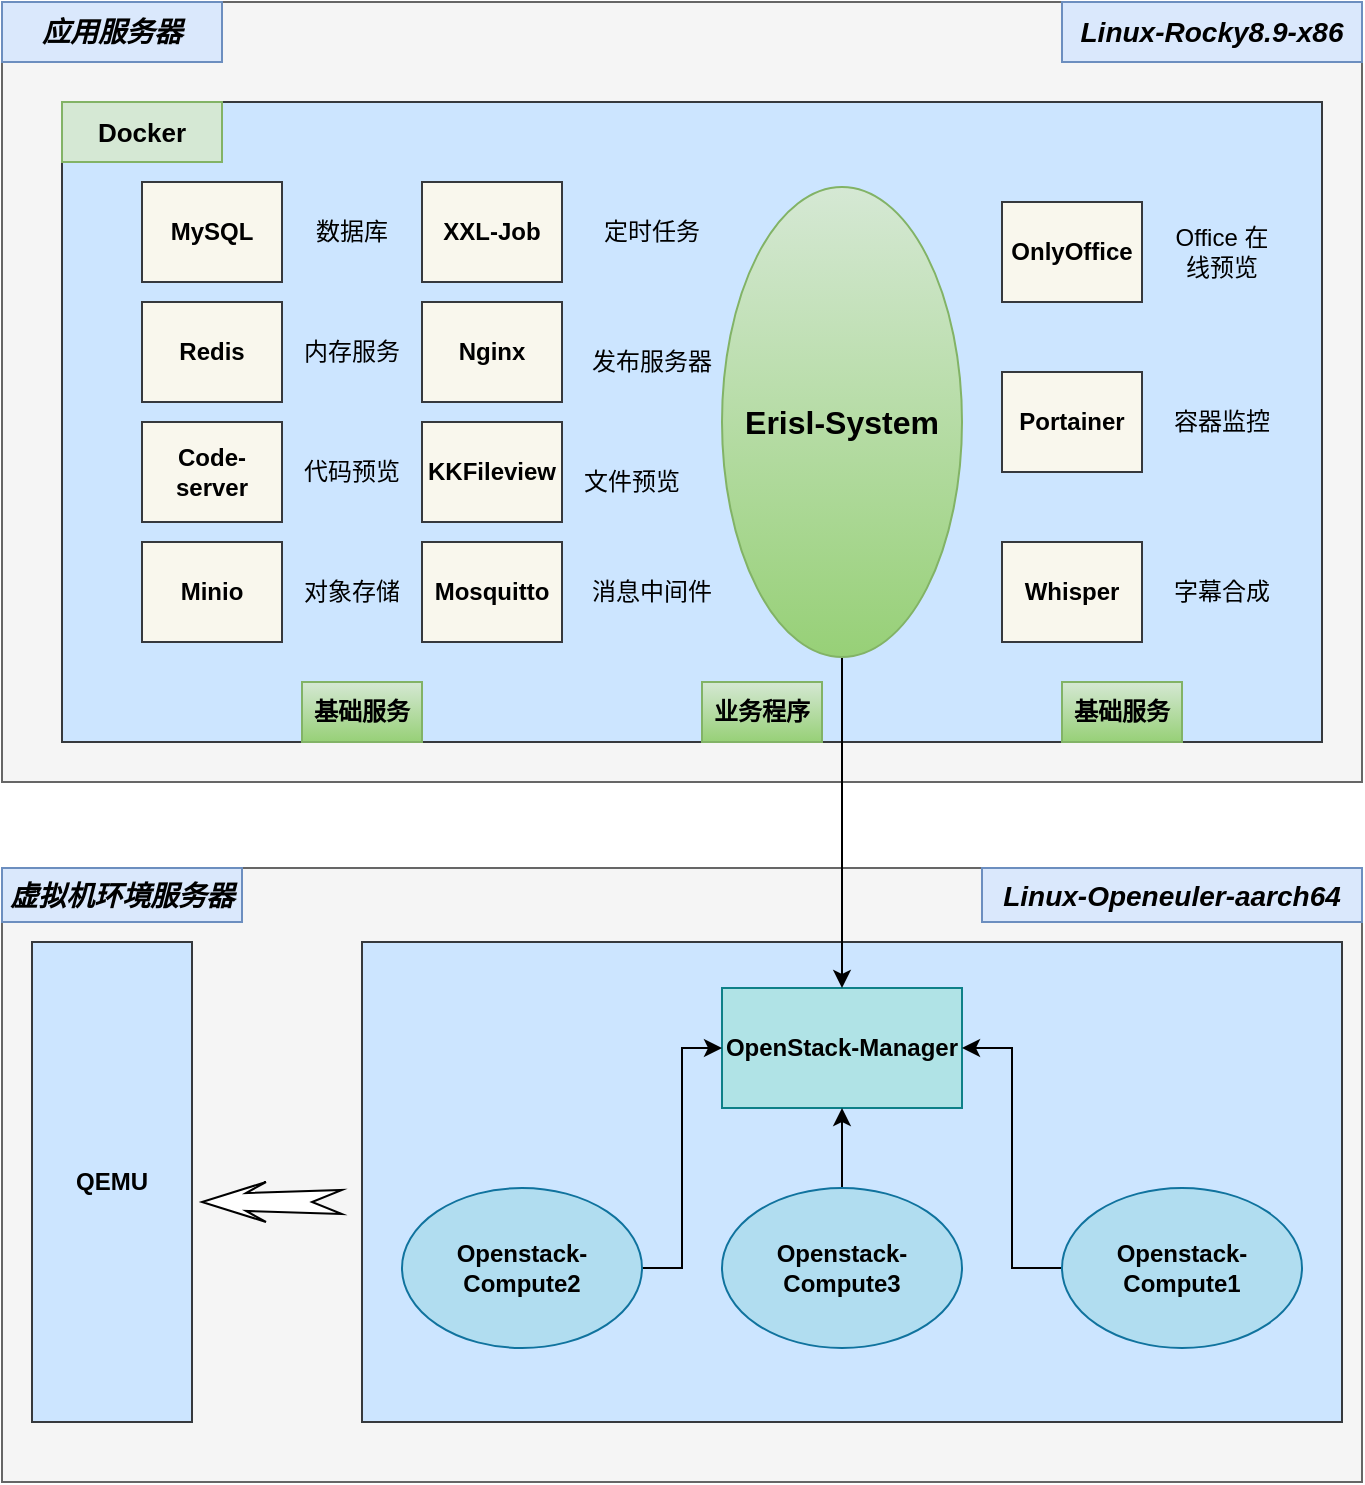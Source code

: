 <mxfile version="22.1.11" type="github">
  <diagram name="第 1 页" id="m1-dV2_KFxs5exQTDVwf">
    <mxGraphModel dx="2074" dy="1132" grid="1" gridSize="10" guides="1" tooltips="1" connect="1" arrows="1" fold="1" page="1" pageScale="1" pageWidth="827" pageHeight="1169" math="0" shadow="0">
      <root>
        <mxCell id="0" />
        <mxCell id="1" parent="0" />
        <mxCell id="02yJ9IpSOkvYp0JPiAUK-52" value="" style="rounded=0;whiteSpace=wrap;html=1;fillColor=#f5f5f5;fontColor=#333333;strokeColor=#666666;" vertex="1" parent="1">
          <mxGeometry x="50" y="553" width="680" height="307" as="geometry" />
        </mxCell>
        <mxCell id="02yJ9IpSOkvYp0JPiAUK-1" value="" style="rounded=0;whiteSpace=wrap;html=1;fillColor=#f5f5f5;fontColor=#333333;strokeColor=#666666;" vertex="1" parent="1">
          <mxGeometry x="50" y="120" width="680" height="390" as="geometry" />
        </mxCell>
        <mxCell id="02yJ9IpSOkvYp0JPiAUK-2" value="" style="rounded=0;whiteSpace=wrap;html=1;fillColor=#cce5ff;strokeColor=#36393d;" vertex="1" parent="1">
          <mxGeometry x="80" y="170" width="630" height="320" as="geometry" />
        </mxCell>
        <mxCell id="02yJ9IpSOkvYp0JPiAUK-3" value="MySQL" style="rounded=0;whiteSpace=wrap;html=1;fillColor=#f9f7ed;strokeColor=#36393d;fontStyle=1" vertex="1" parent="1">
          <mxGeometry x="120" y="210" width="70" height="50" as="geometry" />
        </mxCell>
        <mxCell id="02yJ9IpSOkvYp0JPiAUK-4" value="Redis" style="rounded=0;whiteSpace=wrap;html=1;fillColor=#f9f7ed;strokeColor=#36393d;fontStyle=1" vertex="1" parent="1">
          <mxGeometry x="120" y="270" width="70" height="50" as="geometry" />
        </mxCell>
        <mxCell id="02yJ9IpSOkvYp0JPiAUK-6" value="XXL-Job" style="rounded=0;whiteSpace=wrap;html=1;fillColor=#f9f7ed;strokeColor=#36393d;fontStyle=1" vertex="1" parent="1">
          <mxGeometry x="260" y="210" width="70" height="50" as="geometry" />
        </mxCell>
        <mxCell id="02yJ9IpSOkvYp0JPiAUK-7" value="Nginx" style="rounded=0;whiteSpace=wrap;html=1;fillColor=#f9f7ed;strokeColor=#36393d;fontStyle=1" vertex="1" parent="1">
          <mxGeometry x="260" y="270" width="70" height="50" as="geometry" />
        </mxCell>
        <mxCell id="02yJ9IpSOkvYp0JPiAUK-9" value="" style="rounded=0;whiteSpace=wrap;html=1;fillColor=#cce5ff;strokeColor=#36393d;" vertex="1" parent="1">
          <mxGeometry x="230" y="590" width="490" height="240" as="geometry" />
        </mxCell>
        <mxCell id="02yJ9IpSOkvYp0JPiAUK-10" value="OpenStack-Manager" style="rounded=0;whiteSpace=wrap;html=1;fillColor=#b0e3e6;strokeColor=#0e8088;fontStyle=1" vertex="1" parent="1">
          <mxGeometry x="410" y="613" width="120" height="60" as="geometry" />
        </mxCell>
        <mxCell id="02yJ9IpSOkvYp0JPiAUK-50" style="edgeStyle=orthogonalEdgeStyle;rounded=0;orthogonalLoop=1;jettySize=auto;html=1;entryX=1;entryY=0.5;entryDx=0;entryDy=0;" edge="1" parent="1" source="02yJ9IpSOkvYp0JPiAUK-11" target="02yJ9IpSOkvYp0JPiAUK-10">
          <mxGeometry relative="1" as="geometry" />
        </mxCell>
        <mxCell id="02yJ9IpSOkvYp0JPiAUK-11" value="Openstack-Compute1" style="ellipse;whiteSpace=wrap;html=1;fillColor=#b1ddf0;strokeColor=#10739e;fontStyle=1" vertex="1" parent="1">
          <mxGeometry x="580" y="713" width="120" height="80" as="geometry" />
        </mxCell>
        <mxCell id="02yJ9IpSOkvYp0JPiAUK-49" style="edgeStyle=orthogonalEdgeStyle;rounded=0;orthogonalLoop=1;jettySize=auto;html=1;entryX=0;entryY=0.5;entryDx=0;entryDy=0;" edge="1" parent="1" source="02yJ9IpSOkvYp0JPiAUK-12" target="02yJ9IpSOkvYp0JPiAUK-10">
          <mxGeometry relative="1" as="geometry" />
        </mxCell>
        <mxCell id="02yJ9IpSOkvYp0JPiAUK-12" value="Openstack-Compute2" style="ellipse;whiteSpace=wrap;html=1;fillColor=#b1ddf0;strokeColor=#10739e;fontStyle=1" vertex="1" parent="1">
          <mxGeometry x="250" y="713" width="120" height="80" as="geometry" />
        </mxCell>
        <mxCell id="02yJ9IpSOkvYp0JPiAUK-14" value="基础服务" style="text;html=1;strokeColor=#82b366;fillColor=#d5e8d4;align=center;verticalAlign=middle;whiteSpace=wrap;rounded=0;gradientColor=#97d077;fontStyle=1" vertex="1" parent="1">
          <mxGeometry x="200" y="460" width="60" height="30" as="geometry" />
        </mxCell>
        <mxCell id="02yJ9IpSOkvYp0JPiAUK-20" style="edgeStyle=orthogonalEdgeStyle;rounded=0;orthogonalLoop=1;jettySize=auto;html=1;entryX=0.5;entryY=0;entryDx=0;entryDy=0;" edge="1" parent="1" source="02yJ9IpSOkvYp0JPiAUK-15" target="02yJ9IpSOkvYp0JPiAUK-10">
          <mxGeometry relative="1" as="geometry" />
        </mxCell>
        <mxCell id="02yJ9IpSOkvYp0JPiAUK-15" value="Erisl-System" style="ellipse;whiteSpace=wrap;html=1;fillColor=#d5e8d4;strokeColor=#82b366;gradientColor=#97d077;fontStyle=1;fontSize=16;" vertex="1" parent="1">
          <mxGeometry x="410" y="212.5" width="120" height="235" as="geometry" />
        </mxCell>
        <mxCell id="02yJ9IpSOkvYp0JPiAUK-16" value="业务程序" style="text;html=1;strokeColor=#82b366;fillColor=#d5e8d4;align=center;verticalAlign=middle;whiteSpace=wrap;rounded=0;gradientColor=#97d077;fontStyle=1" vertex="1" parent="1">
          <mxGeometry x="400" y="460" width="60" height="30" as="geometry" />
        </mxCell>
        <mxCell id="02yJ9IpSOkvYp0JPiAUK-17" value="OnlyOffice" style="rounded=0;whiteSpace=wrap;html=1;fillColor=#f9f7ed;strokeColor=#36393d;fontStyle=1" vertex="1" parent="1">
          <mxGeometry x="550" y="220" width="70" height="50" as="geometry" />
        </mxCell>
        <mxCell id="02yJ9IpSOkvYp0JPiAUK-18" value="Whisper" style="rounded=0;whiteSpace=wrap;html=1;fillColor=#f9f7ed;strokeColor=#36393d;fontStyle=1" vertex="1" parent="1">
          <mxGeometry x="550" y="390" width="70" height="50" as="geometry" />
        </mxCell>
        <mxCell id="02yJ9IpSOkvYp0JPiAUK-21" value="Code-server" style="rounded=0;whiteSpace=wrap;html=1;fillColor=#f9f7ed;strokeColor=#36393d;fontStyle=1" vertex="1" parent="1">
          <mxGeometry x="120" y="330" width="70" height="50" as="geometry" />
        </mxCell>
        <mxCell id="02yJ9IpSOkvYp0JPiAUK-22" value="KKFileview" style="rounded=0;whiteSpace=wrap;html=1;fillColor=#f9f7ed;strokeColor=#36393d;fontStyle=1" vertex="1" parent="1">
          <mxGeometry x="260" y="330" width="70" height="50" as="geometry" />
        </mxCell>
        <mxCell id="02yJ9IpSOkvYp0JPiAUK-23" value="Minio" style="rounded=0;whiteSpace=wrap;html=1;fillColor=#f9f7ed;strokeColor=#36393d;fontStyle=1" vertex="1" parent="1">
          <mxGeometry x="120" y="390" width="70" height="50" as="geometry" />
        </mxCell>
        <mxCell id="02yJ9IpSOkvYp0JPiAUK-24" value="Portainer" style="rounded=0;whiteSpace=wrap;html=1;fillColor=#f9f7ed;strokeColor=#36393d;fontStyle=1" vertex="1" parent="1">
          <mxGeometry x="550" y="305" width="70" height="50" as="geometry" />
        </mxCell>
        <mxCell id="02yJ9IpSOkvYp0JPiAUK-25" value="Mosquitto" style="rounded=0;whiteSpace=wrap;html=1;fillColor=#f9f7ed;strokeColor=#36393d;fontStyle=1" vertex="1" parent="1">
          <mxGeometry x="260" y="390" width="70" height="50" as="geometry" />
        </mxCell>
        <mxCell id="02yJ9IpSOkvYp0JPiAUK-30" value="字幕合成" style="text;html=1;strokeColor=none;fillColor=none;align=center;verticalAlign=middle;whiteSpace=wrap;rounded=0;" vertex="1" parent="1">
          <mxGeometry x="630" y="400" width="60" height="30" as="geometry" />
        </mxCell>
        <mxCell id="02yJ9IpSOkvYp0JPiAUK-32" value="容器监控" style="text;html=1;strokeColor=none;fillColor=none;align=center;verticalAlign=middle;whiteSpace=wrap;rounded=0;" vertex="1" parent="1">
          <mxGeometry x="630" y="315" width="60" height="30" as="geometry" />
        </mxCell>
        <mxCell id="02yJ9IpSOkvYp0JPiAUK-33" value="Office 在线预览" style="text;html=1;strokeColor=none;fillColor=none;align=center;verticalAlign=middle;whiteSpace=wrap;rounded=0;" vertex="1" parent="1">
          <mxGeometry x="630" y="230" width="60" height="30" as="geometry" />
        </mxCell>
        <mxCell id="02yJ9IpSOkvYp0JPiAUK-34" value="消息中间件" style="text;html=1;strokeColor=none;fillColor=none;align=center;verticalAlign=middle;whiteSpace=wrap;rounded=0;" vertex="1" parent="1">
          <mxGeometry x="340" y="400" width="70" height="30" as="geometry" />
        </mxCell>
        <mxCell id="02yJ9IpSOkvYp0JPiAUK-35" value="文件预览" style="text;html=1;strokeColor=none;fillColor=none;align=center;verticalAlign=middle;whiteSpace=wrap;rounded=0;" vertex="1" parent="1">
          <mxGeometry x="330" y="345" width="70" height="30" as="geometry" />
        </mxCell>
        <mxCell id="02yJ9IpSOkvYp0JPiAUK-36" value="发布服务器" style="text;html=1;strokeColor=none;fillColor=none;align=center;verticalAlign=middle;whiteSpace=wrap;rounded=0;" vertex="1" parent="1">
          <mxGeometry x="340" y="285" width="70" height="30" as="geometry" />
        </mxCell>
        <mxCell id="02yJ9IpSOkvYp0JPiAUK-37" value="定时任务" style="text;html=1;strokeColor=none;fillColor=none;align=center;verticalAlign=middle;whiteSpace=wrap;rounded=0;" vertex="1" parent="1">
          <mxGeometry x="340" y="220" width="70" height="30" as="geometry" />
        </mxCell>
        <mxCell id="02yJ9IpSOkvYp0JPiAUK-38" value="数据库" style="text;html=1;strokeColor=none;fillColor=none;align=center;verticalAlign=middle;whiteSpace=wrap;rounded=0;" vertex="1" parent="1">
          <mxGeometry x="190" y="220" width="70" height="30" as="geometry" />
        </mxCell>
        <mxCell id="02yJ9IpSOkvYp0JPiAUK-39" value="内存服务" style="text;html=1;strokeColor=none;fillColor=none;align=center;verticalAlign=middle;whiteSpace=wrap;rounded=0;" vertex="1" parent="1">
          <mxGeometry x="190" y="280" width="70" height="30" as="geometry" />
        </mxCell>
        <mxCell id="02yJ9IpSOkvYp0JPiAUK-40" value="代码预览" style="text;html=1;strokeColor=none;fillColor=none;align=center;verticalAlign=middle;whiteSpace=wrap;rounded=0;" vertex="1" parent="1">
          <mxGeometry x="190" y="340" width="70" height="30" as="geometry" />
        </mxCell>
        <mxCell id="02yJ9IpSOkvYp0JPiAUK-41" value="对象存储" style="text;html=1;strokeColor=none;fillColor=none;align=center;verticalAlign=middle;whiteSpace=wrap;rounded=0;" vertex="1" parent="1">
          <mxGeometry x="190" y="400" width="70" height="30" as="geometry" />
        </mxCell>
        <mxCell id="02yJ9IpSOkvYp0JPiAUK-42" value="基础服务" style="text;html=1;strokeColor=#82b366;fillColor=#d5e8d4;align=center;verticalAlign=middle;whiteSpace=wrap;rounded=0;gradientColor=#97d077;fontStyle=1" vertex="1" parent="1">
          <mxGeometry x="580" y="460" width="60" height="30" as="geometry" />
        </mxCell>
        <mxCell id="02yJ9IpSOkvYp0JPiAUK-51" style="edgeStyle=orthogonalEdgeStyle;rounded=0;orthogonalLoop=1;jettySize=auto;html=1;entryX=0.5;entryY=1;entryDx=0;entryDy=0;" edge="1" parent="1" source="02yJ9IpSOkvYp0JPiAUK-13" target="02yJ9IpSOkvYp0JPiAUK-10">
          <mxGeometry relative="1" as="geometry" />
        </mxCell>
        <mxCell id="02yJ9IpSOkvYp0JPiAUK-13" value="Openstack-Compute3" style="ellipse;whiteSpace=wrap;html=1;fillColor=#b1ddf0;strokeColor=#10739e;fontStyle=1" vertex="1" parent="1">
          <mxGeometry x="410" y="713" width="120" height="80" as="geometry" />
        </mxCell>
        <mxCell id="02yJ9IpSOkvYp0JPiAUK-53" value="应用服务器" style="text;html=1;strokeColor=#6c8ebf;fillColor=#dae8fc;align=center;verticalAlign=middle;whiteSpace=wrap;rounded=0;fontStyle=3;fontSize=14;" vertex="1" parent="1">
          <mxGeometry x="50" y="120" width="110" height="30" as="geometry" />
        </mxCell>
        <mxCell id="02yJ9IpSOkvYp0JPiAUK-54" value="虚拟机环境服务器" style="text;html=1;strokeColor=#6c8ebf;fillColor=#dae8fc;align=center;verticalAlign=middle;whiteSpace=wrap;rounded=0;fontStyle=3;fontSize=14;" vertex="1" parent="1">
          <mxGeometry x="50" y="553" width="120" height="27" as="geometry" />
        </mxCell>
        <mxCell id="02yJ9IpSOkvYp0JPiAUK-55" value="Linux-Rocky8.9-x86" style="text;html=1;strokeColor=#6c8ebf;fillColor=#dae8fc;align=center;verticalAlign=middle;whiteSpace=wrap;rounded=0;fontStyle=3;fontSize=14;" vertex="1" parent="1">
          <mxGeometry x="580" y="120" width="150" height="30" as="geometry" />
        </mxCell>
        <mxCell id="02yJ9IpSOkvYp0JPiAUK-57" value="Linux-Openeuler-aarch64" style="text;html=1;strokeColor=#6c8ebf;fillColor=#dae8fc;align=center;verticalAlign=middle;whiteSpace=wrap;rounded=0;fontStyle=3;fontSize=14;" vertex="1" parent="1">
          <mxGeometry x="540" y="553" width="190" height="27" as="geometry" />
        </mxCell>
        <mxCell id="02yJ9IpSOkvYp0JPiAUK-58" value="Docker" style="text;html=1;strokeColor=#82b366;fillColor=#d5e8d4;align=center;verticalAlign=middle;whiteSpace=wrap;rounded=0;fontStyle=1;fontSize=13;" vertex="1" parent="1">
          <mxGeometry x="80" y="170" width="80" height="30" as="geometry" />
        </mxCell>
        <mxCell id="02yJ9IpSOkvYp0JPiAUK-60" value="QEMU" style="rounded=0;whiteSpace=wrap;html=1;fillColor=#cce5ff;strokeColor=#36393d;fontStyle=1" vertex="1" parent="1">
          <mxGeometry x="65" y="590" width="80" height="240" as="geometry" />
        </mxCell>
        <mxCell id="02yJ9IpSOkvYp0JPiAUK-64" value="" style="html=1;shadow=0;dashed=0;align=center;verticalAlign=middle;shape=mxgraph.arrows2.stylisedArrow;dy=0.55;dx=22;notch=15;feather=0.4;rotation=-180;" vertex="1" parent="1">
          <mxGeometry x="150" y="710" width="70" height="20" as="geometry" />
        </mxCell>
      </root>
    </mxGraphModel>
  </diagram>
</mxfile>
